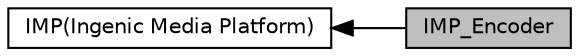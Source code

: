 digraph "IMP_Encoder"
{
  edge [fontname="Helvetica",fontsize="10",labelfontname="Helvetica",labelfontsize="10"];
  node [fontname="Helvetica",fontsize="10",shape=box];
  rankdir=LR;
  Node1 [label="IMP_Encoder",height=0.2,width=0.4,color="black", fillcolor="grey75", style="filled", fontcolor="black",tooltip="视频编码（JPEG, H264, H265）模块，包含编码通道管理，编码参数设置等功能"];
  Node2 [label="IMP(Ingenic Media Platform)",height=0.2,width=0.4,color="black", fillcolor="white", style="filled",URL="$group__imp.html",tooltip=" "];
  Node2->Node1 [shape=plaintext, dir="back", style="solid"];
}
